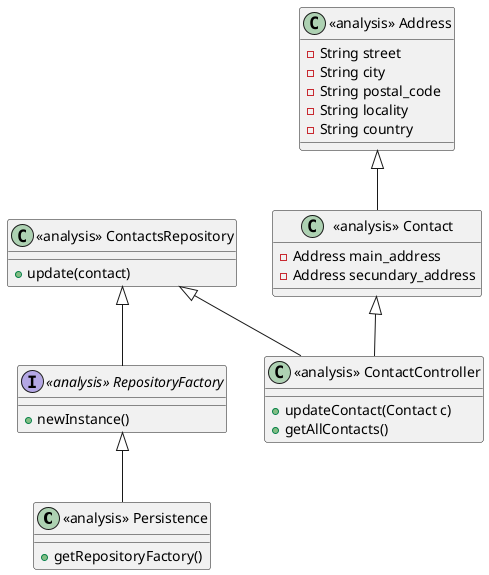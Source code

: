 @startuml doc-files/crm_01_01_analise_classes.png

    class "<<analysis>> Persistence" as Persistence{
        +getRepositoryFactory()
    }

    interface "<<analysis>> RepositoryFactory" as RepositoryFactory{
        +newInstance()
    }

    class "<<analysis>> ContactsRepository" as ContactsRepository{
        +update(contact)
    }

    class "<<analysis>> Address" as Address{
        -String street
		-String city
		-String postal_code
		-String locality
        -String country
    }

    class "<<analysis>> Contact" as Contact{
		-Address main_address
		-Address secundary_address
    }

    class "<<analysis>> ContactController" as ContactController{
        +updateContact(Contact c)
		+getAllContacts()
    }

	Address <|-- Contact
    RepositoryFactory <|-- Persistence
    ContactsRepository <|-- RepositoryFactory
    ContactsRepository <|-- ContactController
	Contact <|-- ContactController

@enduml
